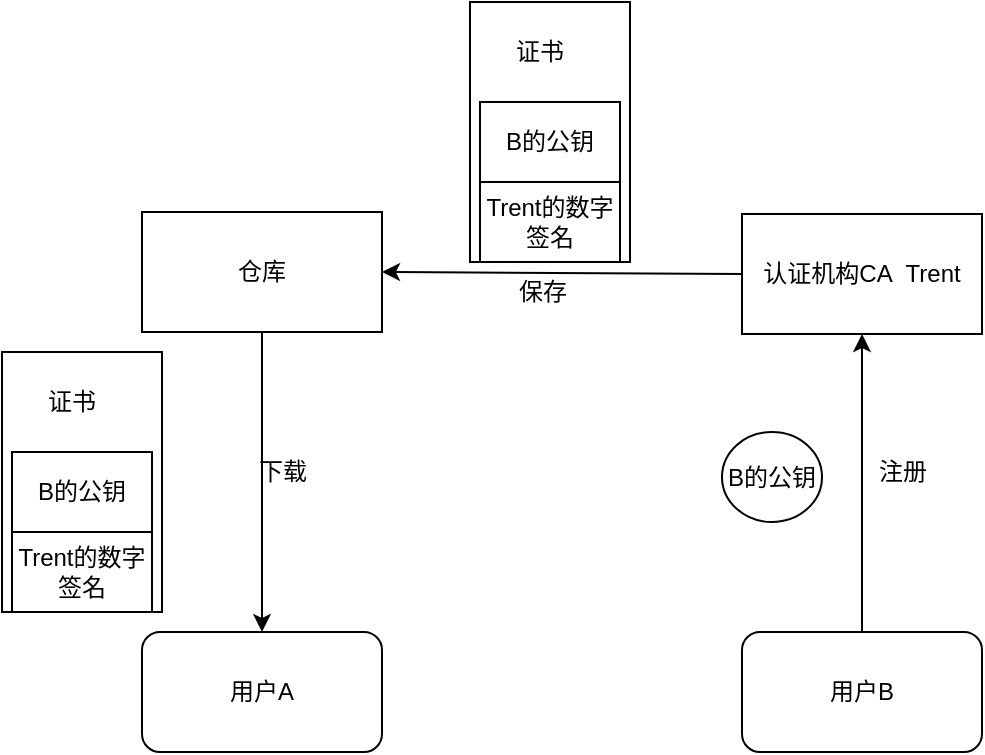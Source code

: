 <mxfile version="20.2.7" type="github">
  <diagram id="GH5IgRa8cvIB6ZSzFjd-" name="第 1 页">
    <mxGraphModel dx="1038" dy="579" grid="1" gridSize="10" guides="1" tooltips="1" connect="1" arrows="1" fold="1" page="1" pageScale="1" pageWidth="827" pageHeight="1169" math="0" shadow="0">
      <root>
        <mxCell id="0" />
        <mxCell id="1" parent="0" />
        <mxCell id="y7c0-EenbXp56XPoOiL2-1" value="用户B" style="rounded=1;whiteSpace=wrap;html=1;" parent="1" vertex="1">
          <mxGeometry x="510" y="320" width="120" height="60" as="geometry" />
        </mxCell>
        <mxCell id="3Lp8ww9dzbgMS70I2374-1" value="用户A" style="rounded=1;whiteSpace=wrap;html=1;" vertex="1" parent="1">
          <mxGeometry x="210" y="320" width="120" height="60" as="geometry" />
        </mxCell>
        <mxCell id="3Lp8ww9dzbgMS70I2374-2" value="认证机构CA&amp;nbsp; Trent" style="rounded=0;whiteSpace=wrap;html=1;" vertex="1" parent="1">
          <mxGeometry x="510" y="111" width="120" height="60" as="geometry" />
        </mxCell>
        <mxCell id="3Lp8ww9dzbgMS70I2374-3" value="" style="endArrow=classic;html=1;rounded=0;exitX=0.5;exitY=0;exitDx=0;exitDy=0;entryX=0.5;entryY=1;entryDx=0;entryDy=0;" edge="1" parent="1" source="y7c0-EenbXp56XPoOiL2-1" target="3Lp8ww9dzbgMS70I2374-2">
          <mxGeometry width="50" height="50" relative="1" as="geometry">
            <mxPoint x="390" y="320" as="sourcePoint" />
            <mxPoint x="440" y="270" as="targetPoint" />
          </mxGeometry>
        </mxCell>
        <mxCell id="3Lp8ww9dzbgMS70I2374-4" value="注册" style="text;html=1;align=center;verticalAlign=middle;resizable=0;points=[];autosize=1;strokeColor=none;fillColor=none;" vertex="1" parent="1">
          <mxGeometry x="565" y="225" width="50" height="30" as="geometry" />
        </mxCell>
        <mxCell id="3Lp8ww9dzbgMS70I2374-5" value="B的公钥" style="ellipse;whiteSpace=wrap;html=1;" vertex="1" parent="1">
          <mxGeometry x="500" y="220" width="50" height="45" as="geometry" />
        </mxCell>
        <mxCell id="3Lp8ww9dzbgMS70I2374-7" value="仓库" style="rounded=0;whiteSpace=wrap;html=1;" vertex="1" parent="1">
          <mxGeometry x="210" y="110" width="120" height="60" as="geometry" />
        </mxCell>
        <mxCell id="3Lp8ww9dzbgMS70I2374-8" value="" style="endArrow=classic;html=1;rounded=0;exitX=0;exitY=0.5;exitDx=0;exitDy=0;entryX=1;entryY=0.5;entryDx=0;entryDy=0;" edge="1" parent="1" source="3Lp8ww9dzbgMS70I2374-2" target="3Lp8ww9dzbgMS70I2374-7">
          <mxGeometry width="50" height="50" relative="1" as="geometry">
            <mxPoint x="390" y="320" as="sourcePoint" />
            <mxPoint x="440" y="270" as="targetPoint" />
          </mxGeometry>
        </mxCell>
        <mxCell id="3Lp8ww9dzbgMS70I2374-9" value="保存" style="text;html=1;align=center;verticalAlign=middle;resizable=0;points=[];autosize=1;strokeColor=none;fillColor=none;" vertex="1" parent="1">
          <mxGeometry x="385" y="135" width="50" height="30" as="geometry" />
        </mxCell>
        <mxCell id="3Lp8ww9dzbgMS70I2374-10" value="" style="endArrow=classic;html=1;rounded=0;exitX=0.5;exitY=1;exitDx=0;exitDy=0;entryX=0.5;entryY=0;entryDx=0;entryDy=0;" edge="1" parent="1" source="3Lp8ww9dzbgMS70I2374-7" target="3Lp8ww9dzbgMS70I2374-1">
          <mxGeometry width="50" height="50" relative="1" as="geometry">
            <mxPoint x="240" y="250" as="sourcePoint" />
            <mxPoint x="290" y="200" as="targetPoint" />
          </mxGeometry>
        </mxCell>
        <mxCell id="3Lp8ww9dzbgMS70I2374-11" value="下载" style="text;html=1;align=center;verticalAlign=middle;resizable=0;points=[];autosize=1;strokeColor=none;fillColor=none;" vertex="1" parent="1">
          <mxGeometry x="255" y="225" width="50" height="30" as="geometry" />
        </mxCell>
        <mxCell id="3Lp8ww9dzbgMS70I2374-12" value="" style="rounded=0;whiteSpace=wrap;html=1;direction=south;" vertex="1" parent="1">
          <mxGeometry x="140" y="180" width="80" height="130" as="geometry" />
        </mxCell>
        <mxCell id="3Lp8ww9dzbgMS70I2374-13" value="Trent的数字签名" style="rounded=0;whiteSpace=wrap;html=1;" vertex="1" parent="1">
          <mxGeometry x="145" y="270" width="70" height="40" as="geometry" />
        </mxCell>
        <mxCell id="3Lp8ww9dzbgMS70I2374-15" value="B的公钥" style="rounded=0;whiteSpace=wrap;html=1;" vertex="1" parent="1">
          <mxGeometry x="145" y="230" width="70" height="40" as="geometry" />
        </mxCell>
        <mxCell id="3Lp8ww9dzbgMS70I2374-17" value="证书" style="text;html=1;strokeColor=none;fillColor=none;align=center;verticalAlign=middle;whiteSpace=wrap;rounded=0;" vertex="1" parent="1">
          <mxGeometry x="145" y="190" width="60" height="30" as="geometry" />
        </mxCell>
        <mxCell id="3Lp8ww9dzbgMS70I2374-18" value="" style="rounded=0;whiteSpace=wrap;html=1;direction=south;" vertex="1" parent="1">
          <mxGeometry x="374" y="5" width="80" height="130" as="geometry" />
        </mxCell>
        <mxCell id="3Lp8ww9dzbgMS70I2374-19" value="Trent的数字签名" style="rounded=0;whiteSpace=wrap;html=1;" vertex="1" parent="1">
          <mxGeometry x="379" y="95" width="70" height="40" as="geometry" />
        </mxCell>
        <mxCell id="3Lp8ww9dzbgMS70I2374-20" value="B的公钥" style="rounded=0;whiteSpace=wrap;html=1;" vertex="1" parent="1">
          <mxGeometry x="379" y="55" width="70" height="40" as="geometry" />
        </mxCell>
        <mxCell id="3Lp8ww9dzbgMS70I2374-21" value="证书" style="text;html=1;strokeColor=none;fillColor=none;align=center;verticalAlign=middle;whiteSpace=wrap;rounded=0;" vertex="1" parent="1">
          <mxGeometry x="379" y="15" width="60" height="30" as="geometry" />
        </mxCell>
      </root>
    </mxGraphModel>
  </diagram>
</mxfile>
